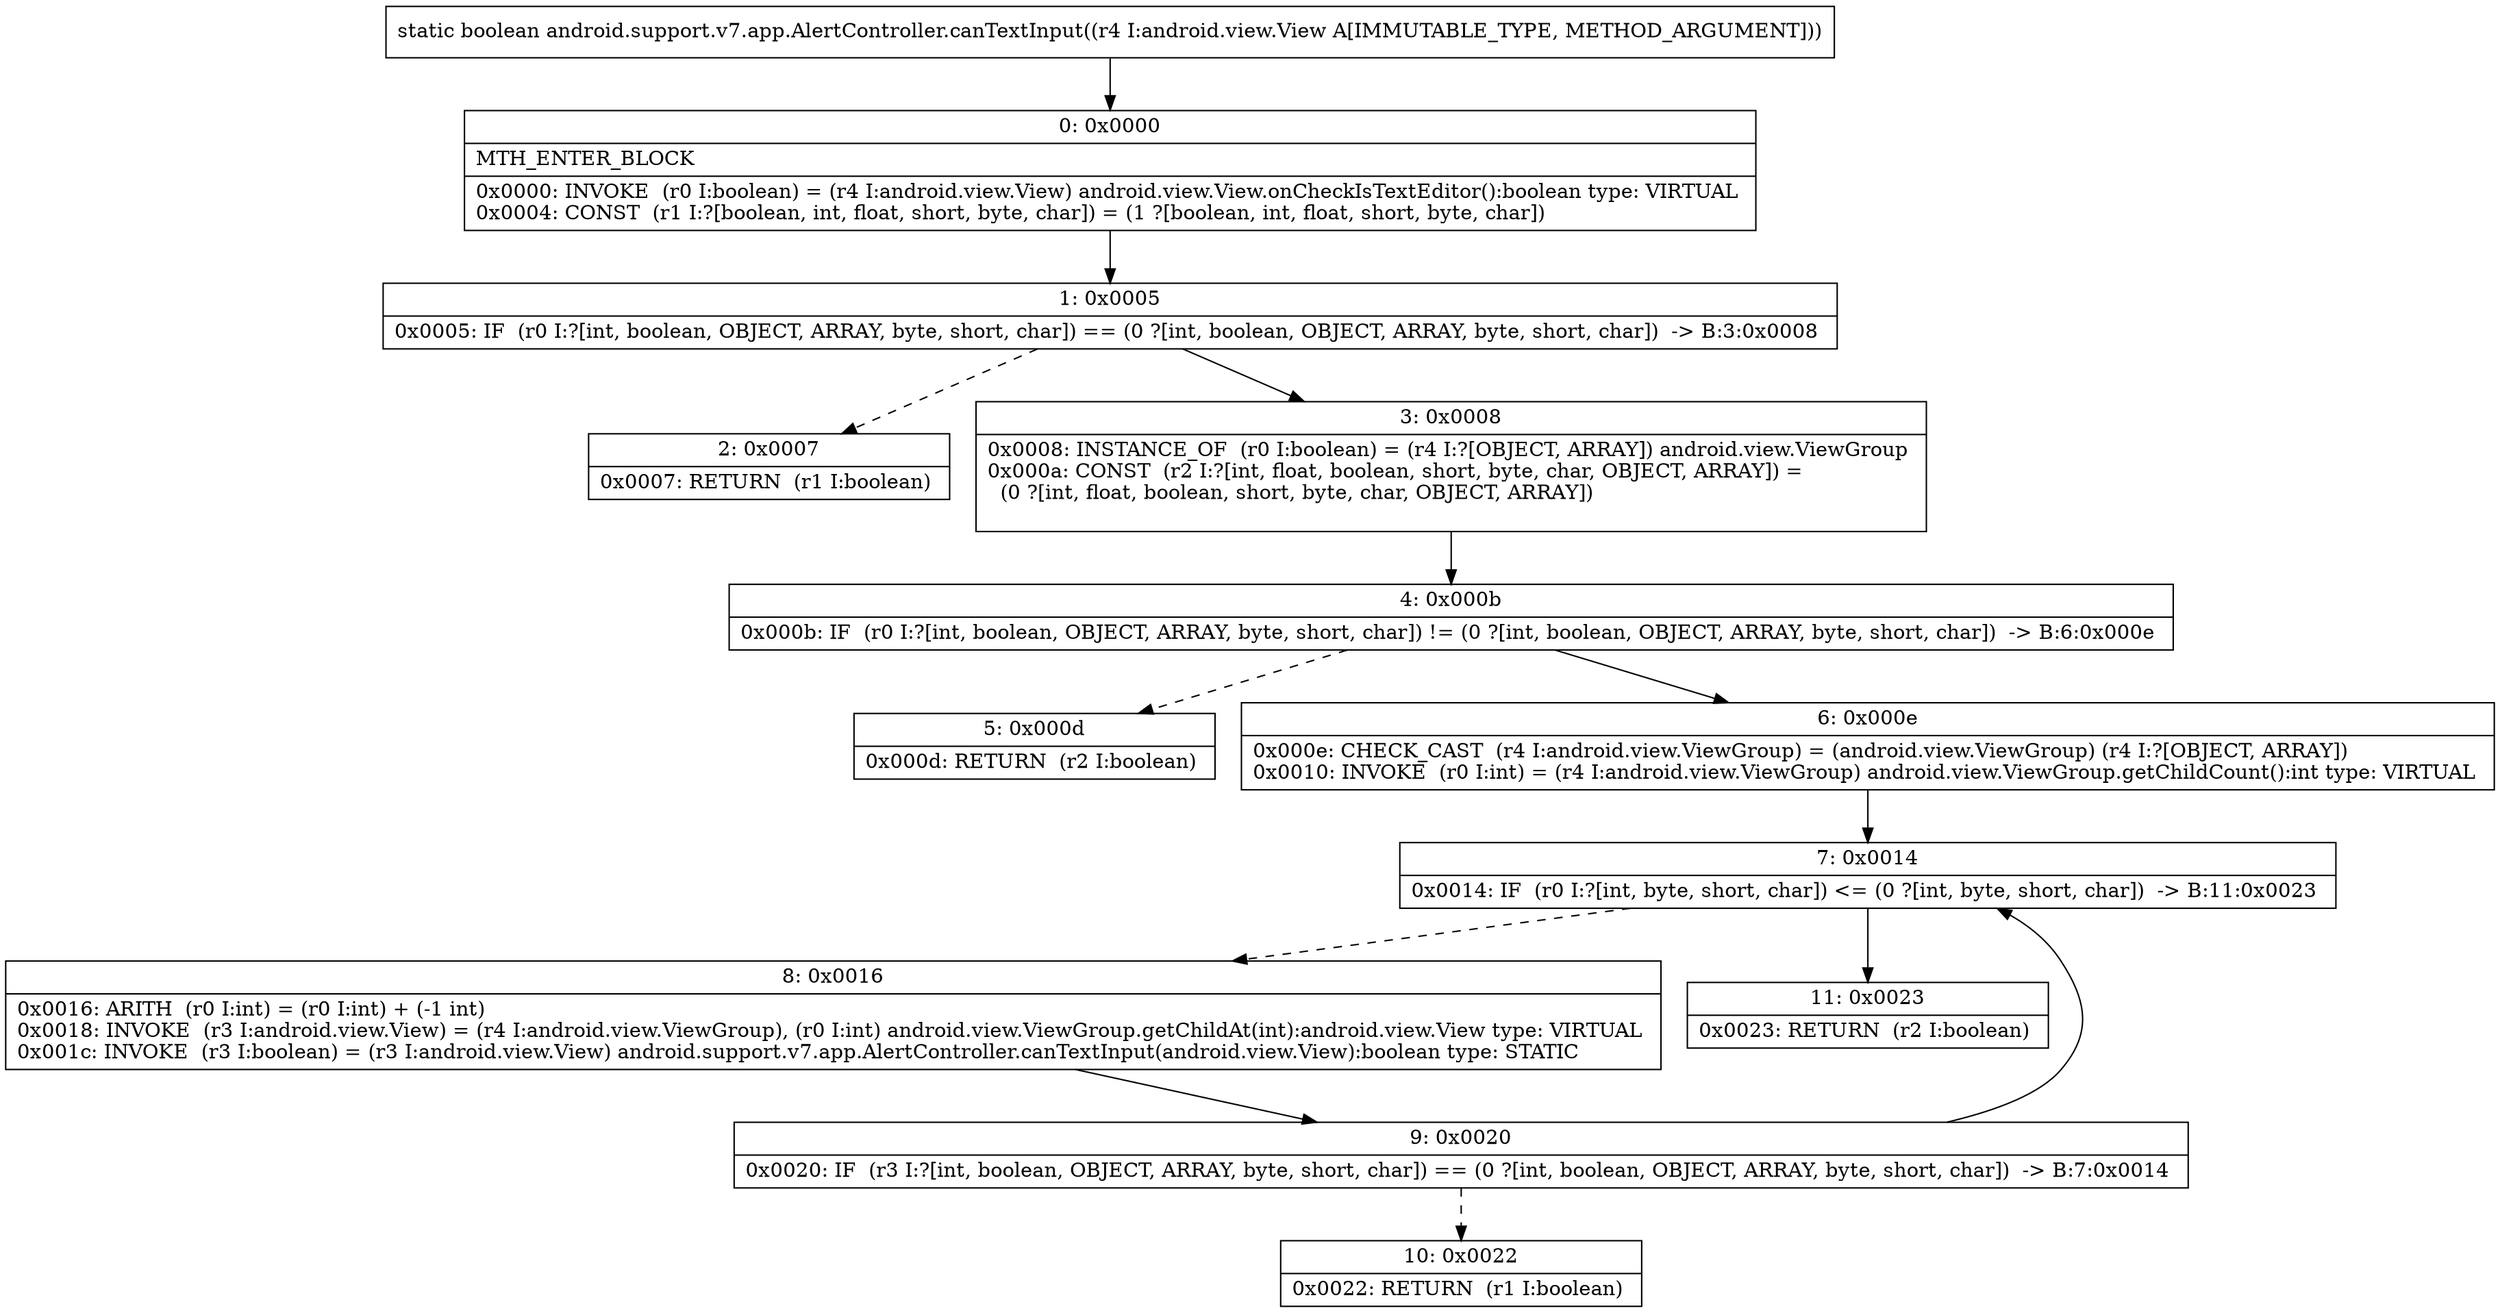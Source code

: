 digraph "CFG forandroid.support.v7.app.AlertController.canTextInput(Landroid\/view\/View;)Z" {
Node_0 [shape=record,label="{0\:\ 0x0000|MTH_ENTER_BLOCK\l|0x0000: INVOKE  (r0 I:boolean) = (r4 I:android.view.View) android.view.View.onCheckIsTextEditor():boolean type: VIRTUAL \l0x0004: CONST  (r1 I:?[boolean, int, float, short, byte, char]) = (1 ?[boolean, int, float, short, byte, char]) \l}"];
Node_1 [shape=record,label="{1\:\ 0x0005|0x0005: IF  (r0 I:?[int, boolean, OBJECT, ARRAY, byte, short, char]) == (0 ?[int, boolean, OBJECT, ARRAY, byte, short, char])  \-\> B:3:0x0008 \l}"];
Node_2 [shape=record,label="{2\:\ 0x0007|0x0007: RETURN  (r1 I:boolean) \l}"];
Node_3 [shape=record,label="{3\:\ 0x0008|0x0008: INSTANCE_OF  (r0 I:boolean) = (r4 I:?[OBJECT, ARRAY]) android.view.ViewGroup \l0x000a: CONST  (r2 I:?[int, float, boolean, short, byte, char, OBJECT, ARRAY]) = \l  (0 ?[int, float, boolean, short, byte, char, OBJECT, ARRAY])\l \l}"];
Node_4 [shape=record,label="{4\:\ 0x000b|0x000b: IF  (r0 I:?[int, boolean, OBJECT, ARRAY, byte, short, char]) != (0 ?[int, boolean, OBJECT, ARRAY, byte, short, char])  \-\> B:6:0x000e \l}"];
Node_5 [shape=record,label="{5\:\ 0x000d|0x000d: RETURN  (r2 I:boolean) \l}"];
Node_6 [shape=record,label="{6\:\ 0x000e|0x000e: CHECK_CAST  (r4 I:android.view.ViewGroup) = (android.view.ViewGroup) (r4 I:?[OBJECT, ARRAY]) \l0x0010: INVOKE  (r0 I:int) = (r4 I:android.view.ViewGroup) android.view.ViewGroup.getChildCount():int type: VIRTUAL \l}"];
Node_7 [shape=record,label="{7\:\ 0x0014|0x0014: IF  (r0 I:?[int, byte, short, char]) \<= (0 ?[int, byte, short, char])  \-\> B:11:0x0023 \l}"];
Node_8 [shape=record,label="{8\:\ 0x0016|0x0016: ARITH  (r0 I:int) = (r0 I:int) + (\-1 int) \l0x0018: INVOKE  (r3 I:android.view.View) = (r4 I:android.view.ViewGroup), (r0 I:int) android.view.ViewGroup.getChildAt(int):android.view.View type: VIRTUAL \l0x001c: INVOKE  (r3 I:boolean) = (r3 I:android.view.View) android.support.v7.app.AlertController.canTextInput(android.view.View):boolean type: STATIC \l}"];
Node_9 [shape=record,label="{9\:\ 0x0020|0x0020: IF  (r3 I:?[int, boolean, OBJECT, ARRAY, byte, short, char]) == (0 ?[int, boolean, OBJECT, ARRAY, byte, short, char])  \-\> B:7:0x0014 \l}"];
Node_10 [shape=record,label="{10\:\ 0x0022|0x0022: RETURN  (r1 I:boolean) \l}"];
Node_11 [shape=record,label="{11\:\ 0x0023|0x0023: RETURN  (r2 I:boolean) \l}"];
MethodNode[shape=record,label="{static boolean android.support.v7.app.AlertController.canTextInput((r4 I:android.view.View A[IMMUTABLE_TYPE, METHOD_ARGUMENT])) }"];
MethodNode -> Node_0;
Node_0 -> Node_1;
Node_1 -> Node_2[style=dashed];
Node_1 -> Node_3;
Node_3 -> Node_4;
Node_4 -> Node_5[style=dashed];
Node_4 -> Node_6;
Node_6 -> Node_7;
Node_7 -> Node_8[style=dashed];
Node_7 -> Node_11;
Node_8 -> Node_9;
Node_9 -> Node_7;
Node_9 -> Node_10[style=dashed];
}

